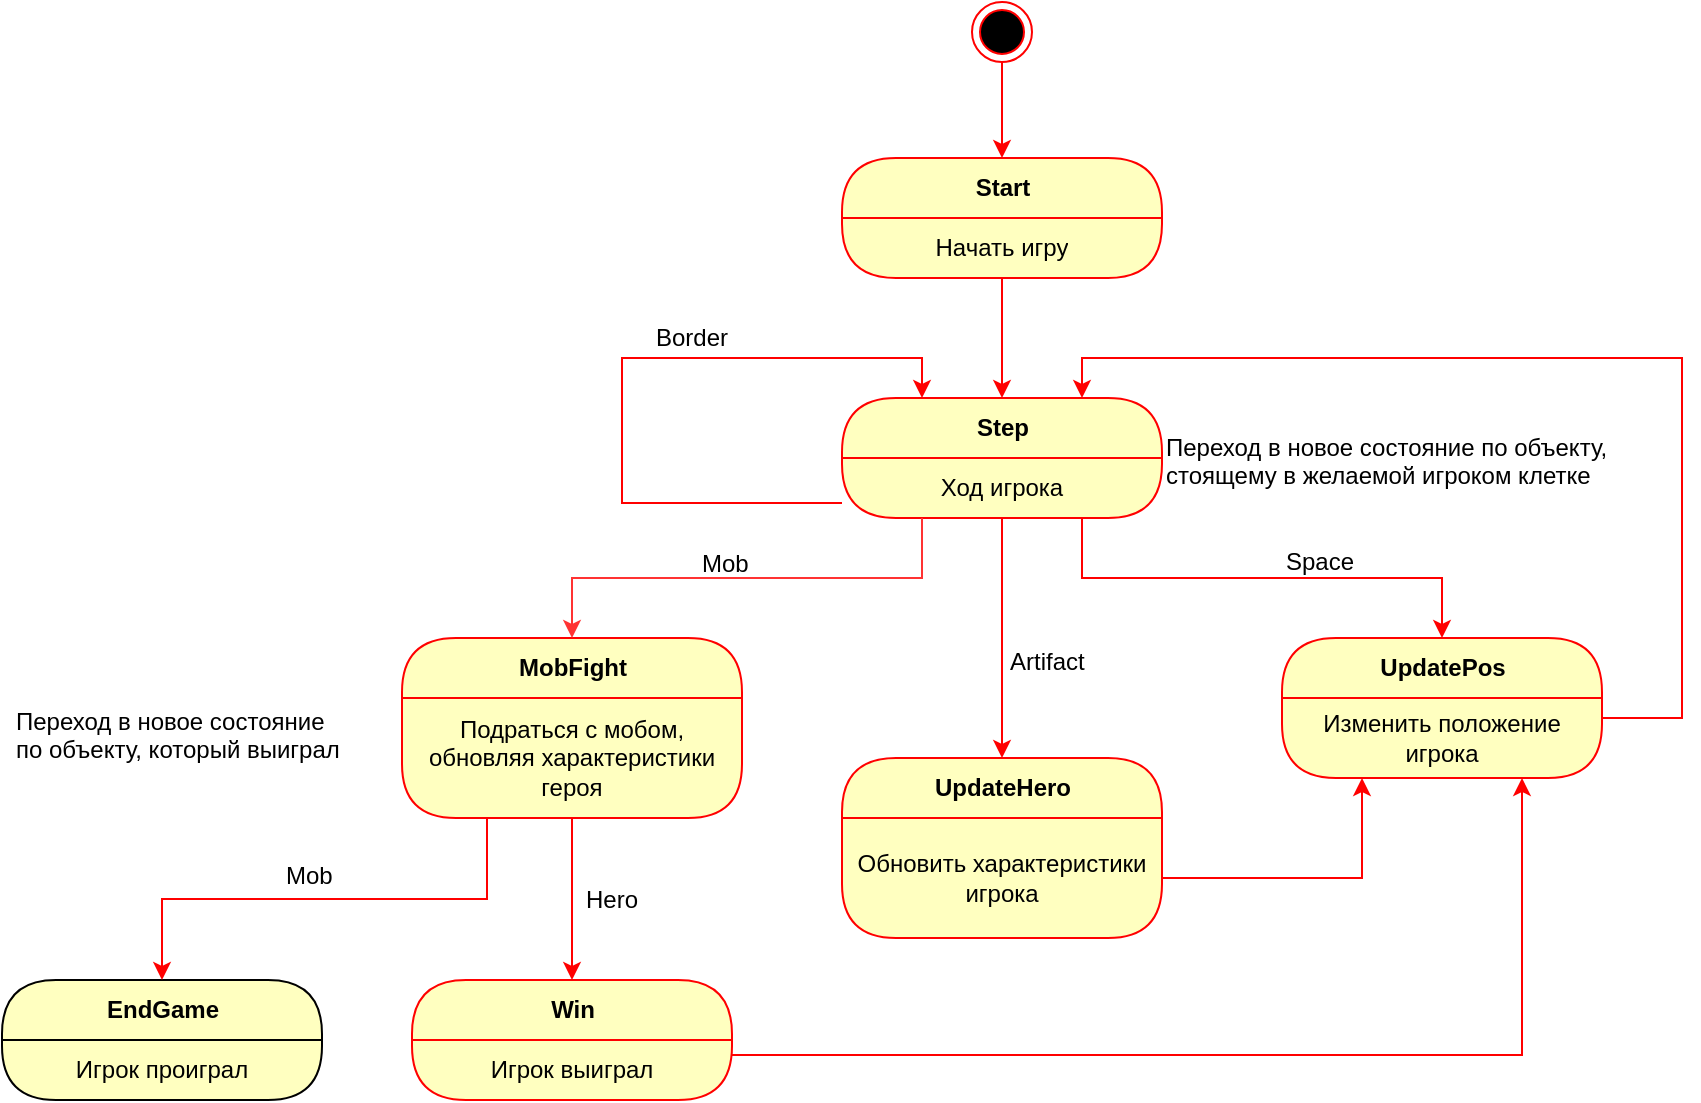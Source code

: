 <mxfile version="10.7.9" type="device"><diagram id="7ZGv_z7PBzqPL3pPvr6-" name="Page-1"><mxGraphModel dx="2154" dy="778" grid="1" gridSize="10" guides="1" tooltips="1" connect="1" arrows="1" fold="1" page="1" pageScale="1" pageWidth="827" pageHeight="1169" math="0" shadow="0"><root><mxCell id="0"/><mxCell id="1" parent="0"/><mxCell id="zpKVYEw1fPwoONYN-BHV-59" style="edgeStyle=orthogonalEdgeStyle;rounded=0;orthogonalLoop=1;jettySize=auto;html=1;exitX=0.5;exitY=1;exitDx=0;exitDy=0;strokeColor=#FF0000;" edge="1" parent="1" source="zpKVYEw1fPwoONYN-BHV-1" target="zpKVYEw1fPwoONYN-BHV-2"><mxGeometry relative="1" as="geometry"/></mxCell><mxCell id="zpKVYEw1fPwoONYN-BHV-1" value="" style="ellipse;html=1;shape=endState;fillColor=#000000;strokeColor=#ff0000;" vertex="1" parent="1"><mxGeometry x="305" y="12" width="30" height="30" as="geometry"/></mxCell><mxCell id="zpKVYEw1fPwoONYN-BHV-2" value="Start" style="swimlane;html=1;fontStyle=1;align=center;verticalAlign=middle;childLayout=stackLayout;horizontal=1;startSize=30;horizontalStack=0;resizeParent=0;resizeLast=1;container=0;fontColor=#000000;collapsible=0;rounded=1;arcSize=30;strokeColor=#ff0000;fillColor=#ffffc0;swimlaneFillColor=#ffffc0;" vertex="1" parent="1"><mxGeometry x="240" y="90" width="160" height="60" as="geometry"/></mxCell><mxCell id="zpKVYEw1fPwoONYN-BHV-3" value="Начать игру" style="text;html=1;strokeColor=none;fillColor=none;align=center;verticalAlign=middle;spacingLeft=4;spacingRight=4;whiteSpace=wrap;overflow=hidden;rotatable=0;fontColor=#000000;" vertex="1" parent="zpKVYEw1fPwoONYN-BHV-2"><mxGeometry y="30" width="160" height="30" as="geometry"/></mxCell><mxCell id="zpKVYEw1fPwoONYN-BHV-9" value="Step" style="swimlane;html=1;fontStyle=1;align=center;verticalAlign=middle;childLayout=stackLayout;horizontal=1;startSize=30;horizontalStack=0;resizeParent=0;resizeLast=1;container=0;fontColor=#000000;collapsible=0;rounded=1;arcSize=30;strokeColor=#ff0000;fillColor=#ffffc0;swimlaneFillColor=#ffffc0;" vertex="1" parent="1"><mxGeometry x="240" y="210" width="160" height="60" as="geometry"/></mxCell><mxCell id="zpKVYEw1fPwoONYN-BHV-26" style="edgeStyle=orthogonalEdgeStyle;rounded=0;orthogonalLoop=1;jettySize=auto;html=1;exitX=0;exitY=0.75;exitDx=0;exitDy=0;entryX=0.25;entryY=0;entryDx=0;entryDy=0;strokeColor=#FF0000;" edge="1" parent="zpKVYEw1fPwoONYN-BHV-9" source="zpKVYEw1fPwoONYN-BHV-10" target="zpKVYEw1fPwoONYN-BHV-9"><mxGeometry relative="1" as="geometry"><Array as="points"><mxPoint x="-110" y="53"/><mxPoint x="-110" y="-20"/><mxPoint x="40" y="-20"/></Array></mxGeometry></mxCell><mxCell id="zpKVYEw1fPwoONYN-BHV-10" value="Ход игрока" style="text;html=1;strokeColor=none;fillColor=none;align=center;verticalAlign=middle;spacingLeft=4;spacingRight=4;whiteSpace=wrap;overflow=hidden;rotatable=0;fontColor=#000000;" vertex="1" parent="zpKVYEw1fPwoONYN-BHV-9"><mxGeometry y="30" width="160" height="30" as="geometry"/></mxCell><mxCell id="zpKVYEw1fPwoONYN-BHV-14" value="" style="edgeStyle=orthogonalEdgeStyle;html=1;verticalAlign=bottom;endArrow=open;endSize=8;strokeColor=#ff0000;" edge="1" parent="1"><mxGeometry relative="1" as="geometry"><mxPoint x="320" y="450" as="targetPoint"/><mxPoint x="320" y="450" as="sourcePoint"/></mxGeometry></mxCell><mxCell id="zpKVYEw1fPwoONYN-BHV-15" value="MobFight" style="swimlane;html=1;fontStyle=1;align=center;verticalAlign=middle;childLayout=stackLayout;horizontal=1;startSize=30;horizontalStack=0;resizeParent=0;resizeLast=1;container=0;fontColor=#000000;collapsible=0;rounded=1;arcSize=30;strokeColor=#ff0000;fillColor=#ffffc0;swimlaneFillColor=#ffffc0;" vertex="1" parent="1"><mxGeometry x="20" y="330" width="170" height="90" as="geometry"/></mxCell><mxCell id="zpKVYEw1fPwoONYN-BHV-16" value="Подраться с мобом, обновляя характеристики героя" style="text;html=1;strokeColor=none;fillColor=none;align=center;verticalAlign=middle;spacingLeft=4;spacingRight=4;whiteSpace=wrap;overflow=hidden;rotatable=0;fontColor=#000000;" vertex="1" parent="zpKVYEw1fPwoONYN-BHV-15"><mxGeometry y="30" width="170" height="60" as="geometry"/></mxCell><mxCell id="zpKVYEw1fPwoONYN-BHV-18" value="UpdatePos" style="swimlane;html=1;fontStyle=1;align=center;verticalAlign=middle;childLayout=stackLayout;horizontal=1;startSize=30;horizontalStack=0;resizeParent=0;resizeLast=1;container=0;fontColor=#000000;collapsible=0;rounded=1;arcSize=30;strokeColor=#ff0000;fillColor=#ffffc0;swimlaneFillColor=#ffffc0;" vertex="1" parent="1"><mxGeometry x="460" y="330" width="160" height="70" as="geometry"/></mxCell><mxCell id="zpKVYEw1fPwoONYN-BHV-19" value="Изменить положение игрока" style="text;html=1;strokeColor=none;fillColor=none;align=center;verticalAlign=middle;spacingLeft=4;spacingRight=4;whiteSpace=wrap;overflow=hidden;rotatable=0;fontColor=#000000;" vertex="1" parent="zpKVYEw1fPwoONYN-BHV-18"><mxGeometry y="30" width="160" height="40" as="geometry"/></mxCell><mxCell id="zpKVYEw1fPwoONYN-BHV-20" style="edgeStyle=orthogonalEdgeStyle;rounded=0;orthogonalLoop=1;jettySize=auto;html=1;exitX=0.25;exitY=1;exitDx=0;exitDy=0;strokeColor=#FF3333;" edge="1" parent="1" source="zpKVYEw1fPwoONYN-BHV-10" target="zpKVYEw1fPwoONYN-BHV-15"><mxGeometry relative="1" as="geometry"/></mxCell><mxCell id="zpKVYEw1fPwoONYN-BHV-21" style="edgeStyle=orthogonalEdgeStyle;rounded=0;orthogonalLoop=1;jettySize=auto;html=1;exitX=0.75;exitY=1;exitDx=0;exitDy=0;entryX=0.5;entryY=0;entryDx=0;entryDy=0;strokeColor=#FF0000;" edge="1" parent="1" source="zpKVYEw1fPwoONYN-BHV-10" target="zpKVYEw1fPwoONYN-BHV-18"><mxGeometry relative="1" as="geometry"/></mxCell><mxCell id="zpKVYEw1fPwoONYN-BHV-22" value="Mob" style="text;html=1;resizable=0;points=[];autosize=1;align=left;verticalAlign=top;spacingTop=-4;" vertex="1" parent="1"><mxGeometry x="168" y="283" width="40" height="20" as="geometry"/></mxCell><mxCell id="zpKVYEw1fPwoONYN-BHV-23" value="Переход в новое состояние по объекту,&lt;br&gt; стоящему в желаемой игроком клетке " style="text;html=1;resizable=0;points=[];autosize=1;align=left;verticalAlign=top;spacingTop=-4;" vertex="1" parent="1"><mxGeometry x="400" y="225" width="260" height="30" as="geometry"/></mxCell><mxCell id="zpKVYEw1fPwoONYN-BHV-27" value="Border" style="text;html=1;resizable=0;points=[];autosize=1;align=left;verticalAlign=top;spacingTop=-4;" vertex="1" parent="1"><mxGeometry x="145" y="170" width="50" height="20" as="geometry"/></mxCell><mxCell id="zpKVYEw1fPwoONYN-BHV-28" value="Artifact" style="text;html=1;resizable=0;points=[];autosize=1;align=left;verticalAlign=top;spacingTop=-4;" vertex="1" parent="1"><mxGeometry x="322" y="332" width="50" height="20" as="geometry"/></mxCell><mxCell id="zpKVYEw1fPwoONYN-BHV-29" value="Space" style="text;html=1;resizable=0;points=[];autosize=1;align=left;verticalAlign=top;spacingTop=-4;" vertex="1" parent="1"><mxGeometry x="460" y="282" width="50" height="20" as="geometry"/></mxCell><mxCell id="zpKVYEw1fPwoONYN-BHV-36" value="UpdateHero" style="swimlane;html=1;fontStyle=1;align=center;verticalAlign=middle;childLayout=stackLayout;horizontal=1;startSize=30;horizontalStack=0;resizeParent=0;resizeLast=1;container=0;fontColor=#000000;collapsible=0;rounded=1;arcSize=30;strokeColor=#ff0000;fillColor=#ffffc0;swimlaneFillColor=#ffffc0;" vertex="1" parent="1"><mxGeometry x="240" y="390" width="160" height="90" as="geometry"/></mxCell><mxCell id="zpKVYEw1fPwoONYN-BHV-37" value="Обновить характеристики игрока" style="text;html=1;strokeColor=none;fillColor=none;align=center;verticalAlign=middle;spacingLeft=4;spacingRight=4;whiteSpace=wrap;overflow=hidden;rotatable=0;fontColor=#000000;" vertex="1" parent="zpKVYEw1fPwoONYN-BHV-36"><mxGeometry y="30" width="160" height="60" as="geometry"/></mxCell><mxCell id="zpKVYEw1fPwoONYN-BHV-39" value="Переход в новое состояние&lt;br&gt;по объекту, который выиграл " style="text;html=1;resizable=0;points=[];autosize=1;align=left;verticalAlign=top;spacingTop=-4;" vertex="1" parent="1"><mxGeometry x="-175" y="362" width="200" height="30" as="geometry"/></mxCell><mxCell id="zpKVYEw1fPwoONYN-BHV-40" value="EndGame" style="swimlane;html=1;fontStyle=1;align=center;verticalAlign=middle;childLayout=stackLayout;horizontal=1;startSize=30;horizontalStack=0;resizeParent=0;resizeLast=1;container=0;fontColor=#000000;collapsible=0;rounded=1;arcSize=30;strokeColor=#000000;fillColor=#ffffc0;swimlaneFillColor=#ffffc0;" vertex="1" parent="1"><mxGeometry x="-180" y="501" width="160" height="60" as="geometry"/></mxCell><mxCell id="zpKVYEw1fPwoONYN-BHV-41" value="Игрок проиграл" style="text;html=1;strokeColor=none;fillColor=none;align=center;verticalAlign=middle;spacingLeft=4;spacingRight=4;whiteSpace=wrap;overflow=hidden;rotatable=0;fontColor=#000000;" vertex="1" parent="zpKVYEw1fPwoONYN-BHV-40"><mxGeometry y="30" width="160" height="30" as="geometry"/></mxCell><mxCell id="zpKVYEw1fPwoONYN-BHV-43" style="edgeStyle=orthogonalEdgeStyle;rounded=0;orthogonalLoop=1;jettySize=auto;html=1;exitX=0.5;exitY=1;exitDx=0;exitDy=0;strokeColor=#FF0000;" edge="1" parent="1" source="zpKVYEw1fPwoONYN-BHV-10" target="zpKVYEw1fPwoONYN-BHV-36"><mxGeometry relative="1" as="geometry"/></mxCell><mxCell id="zpKVYEw1fPwoONYN-BHV-44" style="edgeStyle=orthogonalEdgeStyle;rounded=0;orthogonalLoop=1;jettySize=auto;html=1;exitX=0.5;exitY=1;exitDx=0;exitDy=0;entryX=0.5;entryY=0;entryDx=0;entryDy=0;strokeColor=#FF0000;" edge="1" parent="1" source="zpKVYEw1fPwoONYN-BHV-3" target="zpKVYEw1fPwoONYN-BHV-9"><mxGeometry relative="1" as="geometry"/></mxCell><mxCell id="zpKVYEw1fPwoONYN-BHV-45" value="Win" style="swimlane;html=1;fontStyle=1;align=center;verticalAlign=middle;childLayout=stackLayout;horizontal=1;startSize=30;horizontalStack=0;resizeParent=0;resizeLast=1;container=0;fontColor=#000000;collapsible=0;rounded=1;arcSize=30;strokeColor=#ff0000;fillColor=#ffffc0;swimlaneFillColor=#ffffc0;" vertex="1" parent="1"><mxGeometry x="25" y="501" width="160" height="60" as="geometry"/></mxCell><mxCell id="zpKVYEw1fPwoONYN-BHV-46" value="Игрок выиграл" style="text;html=1;strokeColor=none;fillColor=none;align=center;verticalAlign=middle;spacingLeft=4;spacingRight=4;whiteSpace=wrap;overflow=hidden;rotatable=0;fontColor=#000000;" vertex="1" parent="zpKVYEw1fPwoONYN-BHV-45"><mxGeometry y="30" width="160" height="30" as="geometry"/></mxCell><mxCell id="zpKVYEw1fPwoONYN-BHV-49" value="Mob" style="text;html=1;resizable=0;points=[];autosize=1;align=left;verticalAlign=top;spacingTop=-4;" vertex="1" parent="1"><mxGeometry x="-40" y="439" width="40" height="20" as="geometry"/></mxCell><mxCell id="zpKVYEw1fPwoONYN-BHV-50" value="Hero" style="text;html=1;resizable=0;points=[];autosize=1;align=left;verticalAlign=top;spacingTop=-4;" vertex="1" parent="1"><mxGeometry x="110" y="450.5" width="40" height="20" as="geometry"/></mxCell><mxCell id="zpKVYEw1fPwoONYN-BHV-60" style="edgeStyle=orthogonalEdgeStyle;rounded=0;orthogonalLoop=1;jettySize=auto;html=1;exitX=0.5;exitY=1;exitDx=0;exitDy=0;strokeColor=#FF0000;" edge="1" parent="1" source="zpKVYEw1fPwoONYN-BHV-16" target="zpKVYEw1fPwoONYN-BHV-45"><mxGeometry relative="1" as="geometry"/></mxCell><mxCell id="zpKVYEw1fPwoONYN-BHV-61" style="edgeStyle=orthogonalEdgeStyle;rounded=0;orthogonalLoop=1;jettySize=auto;html=1;exitX=0.25;exitY=1;exitDx=0;exitDy=0;entryX=0.5;entryY=0;entryDx=0;entryDy=0;strokeColor=#FF0000;" edge="1" parent="1" source="zpKVYEw1fPwoONYN-BHV-16" target="zpKVYEw1fPwoONYN-BHV-40"><mxGeometry relative="1" as="geometry"/></mxCell><mxCell id="zpKVYEw1fPwoONYN-BHV-63" style="edgeStyle=orthogonalEdgeStyle;rounded=0;orthogonalLoop=1;jettySize=auto;html=1;exitX=1;exitY=0.5;exitDx=0;exitDy=0;entryX=0.25;entryY=1;entryDx=0;entryDy=0;strokeColor=#FF0000;" edge="1" parent="1" source="zpKVYEw1fPwoONYN-BHV-37" target="zpKVYEw1fPwoONYN-BHV-19"><mxGeometry relative="1" as="geometry"/></mxCell><mxCell id="zpKVYEw1fPwoONYN-BHV-64" style="edgeStyle=orthogonalEdgeStyle;rounded=0;orthogonalLoop=1;jettySize=auto;html=1;exitX=1;exitY=0.25;exitDx=0;exitDy=0;entryX=0.75;entryY=1;entryDx=0;entryDy=0;strokeColor=#FF0000;" edge="1" parent="1" source="zpKVYEw1fPwoONYN-BHV-46" target="zpKVYEw1fPwoONYN-BHV-19"><mxGeometry relative="1" as="geometry"/></mxCell><mxCell id="zpKVYEw1fPwoONYN-BHV-65" style="edgeStyle=orthogonalEdgeStyle;rounded=0;orthogonalLoop=1;jettySize=auto;html=1;exitX=1;exitY=0.25;exitDx=0;exitDy=0;entryX=0.75;entryY=0;entryDx=0;entryDy=0;strokeColor=#FF0000;" edge="1" parent="1" source="zpKVYEw1fPwoONYN-BHV-19" target="zpKVYEw1fPwoONYN-BHV-9"><mxGeometry relative="1" as="geometry"><Array as="points"><mxPoint x="660" y="370"/><mxPoint x="660" y="190"/><mxPoint x="360" y="190"/></Array></mxGeometry></mxCell></root></mxGraphModel></diagram></mxfile>